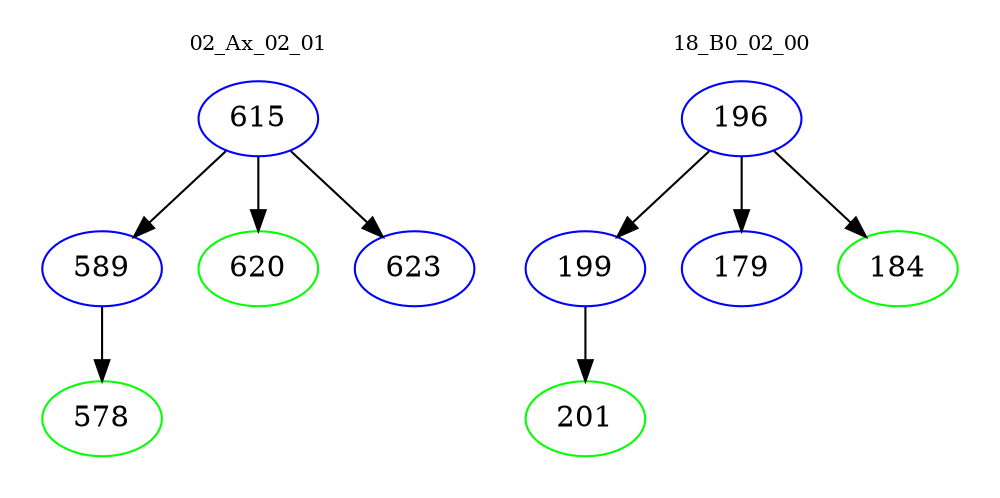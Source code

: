 digraph{
subgraph cluster_0 {
color = white
label = "02_Ax_02_01";
fontsize=10;
T0_615 [label="615", color="blue"]
T0_615 -> T0_589 [color="black"]
T0_589 [label="589", color="blue"]
T0_589 -> T0_578 [color="black"]
T0_578 [label="578", color="green"]
T0_615 -> T0_620 [color="black"]
T0_620 [label="620", color="green"]
T0_615 -> T0_623 [color="black"]
T0_623 [label="623", color="blue"]
}
subgraph cluster_1 {
color = white
label = "18_B0_02_00";
fontsize=10;
T1_196 [label="196", color="blue"]
T1_196 -> T1_199 [color="black"]
T1_199 [label="199", color="blue"]
T1_199 -> T1_201 [color="black"]
T1_201 [label="201", color="green"]
T1_196 -> T1_179 [color="black"]
T1_179 [label="179", color="blue"]
T1_196 -> T1_184 [color="black"]
T1_184 [label="184", color="green"]
}
}
